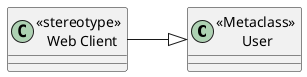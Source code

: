 @startuml
left to right direction
class  "«Metaclass» \n User " as User
class "«stereotype» \n Web Client"  as WebClient
WebClient --|>  User
@enduml
